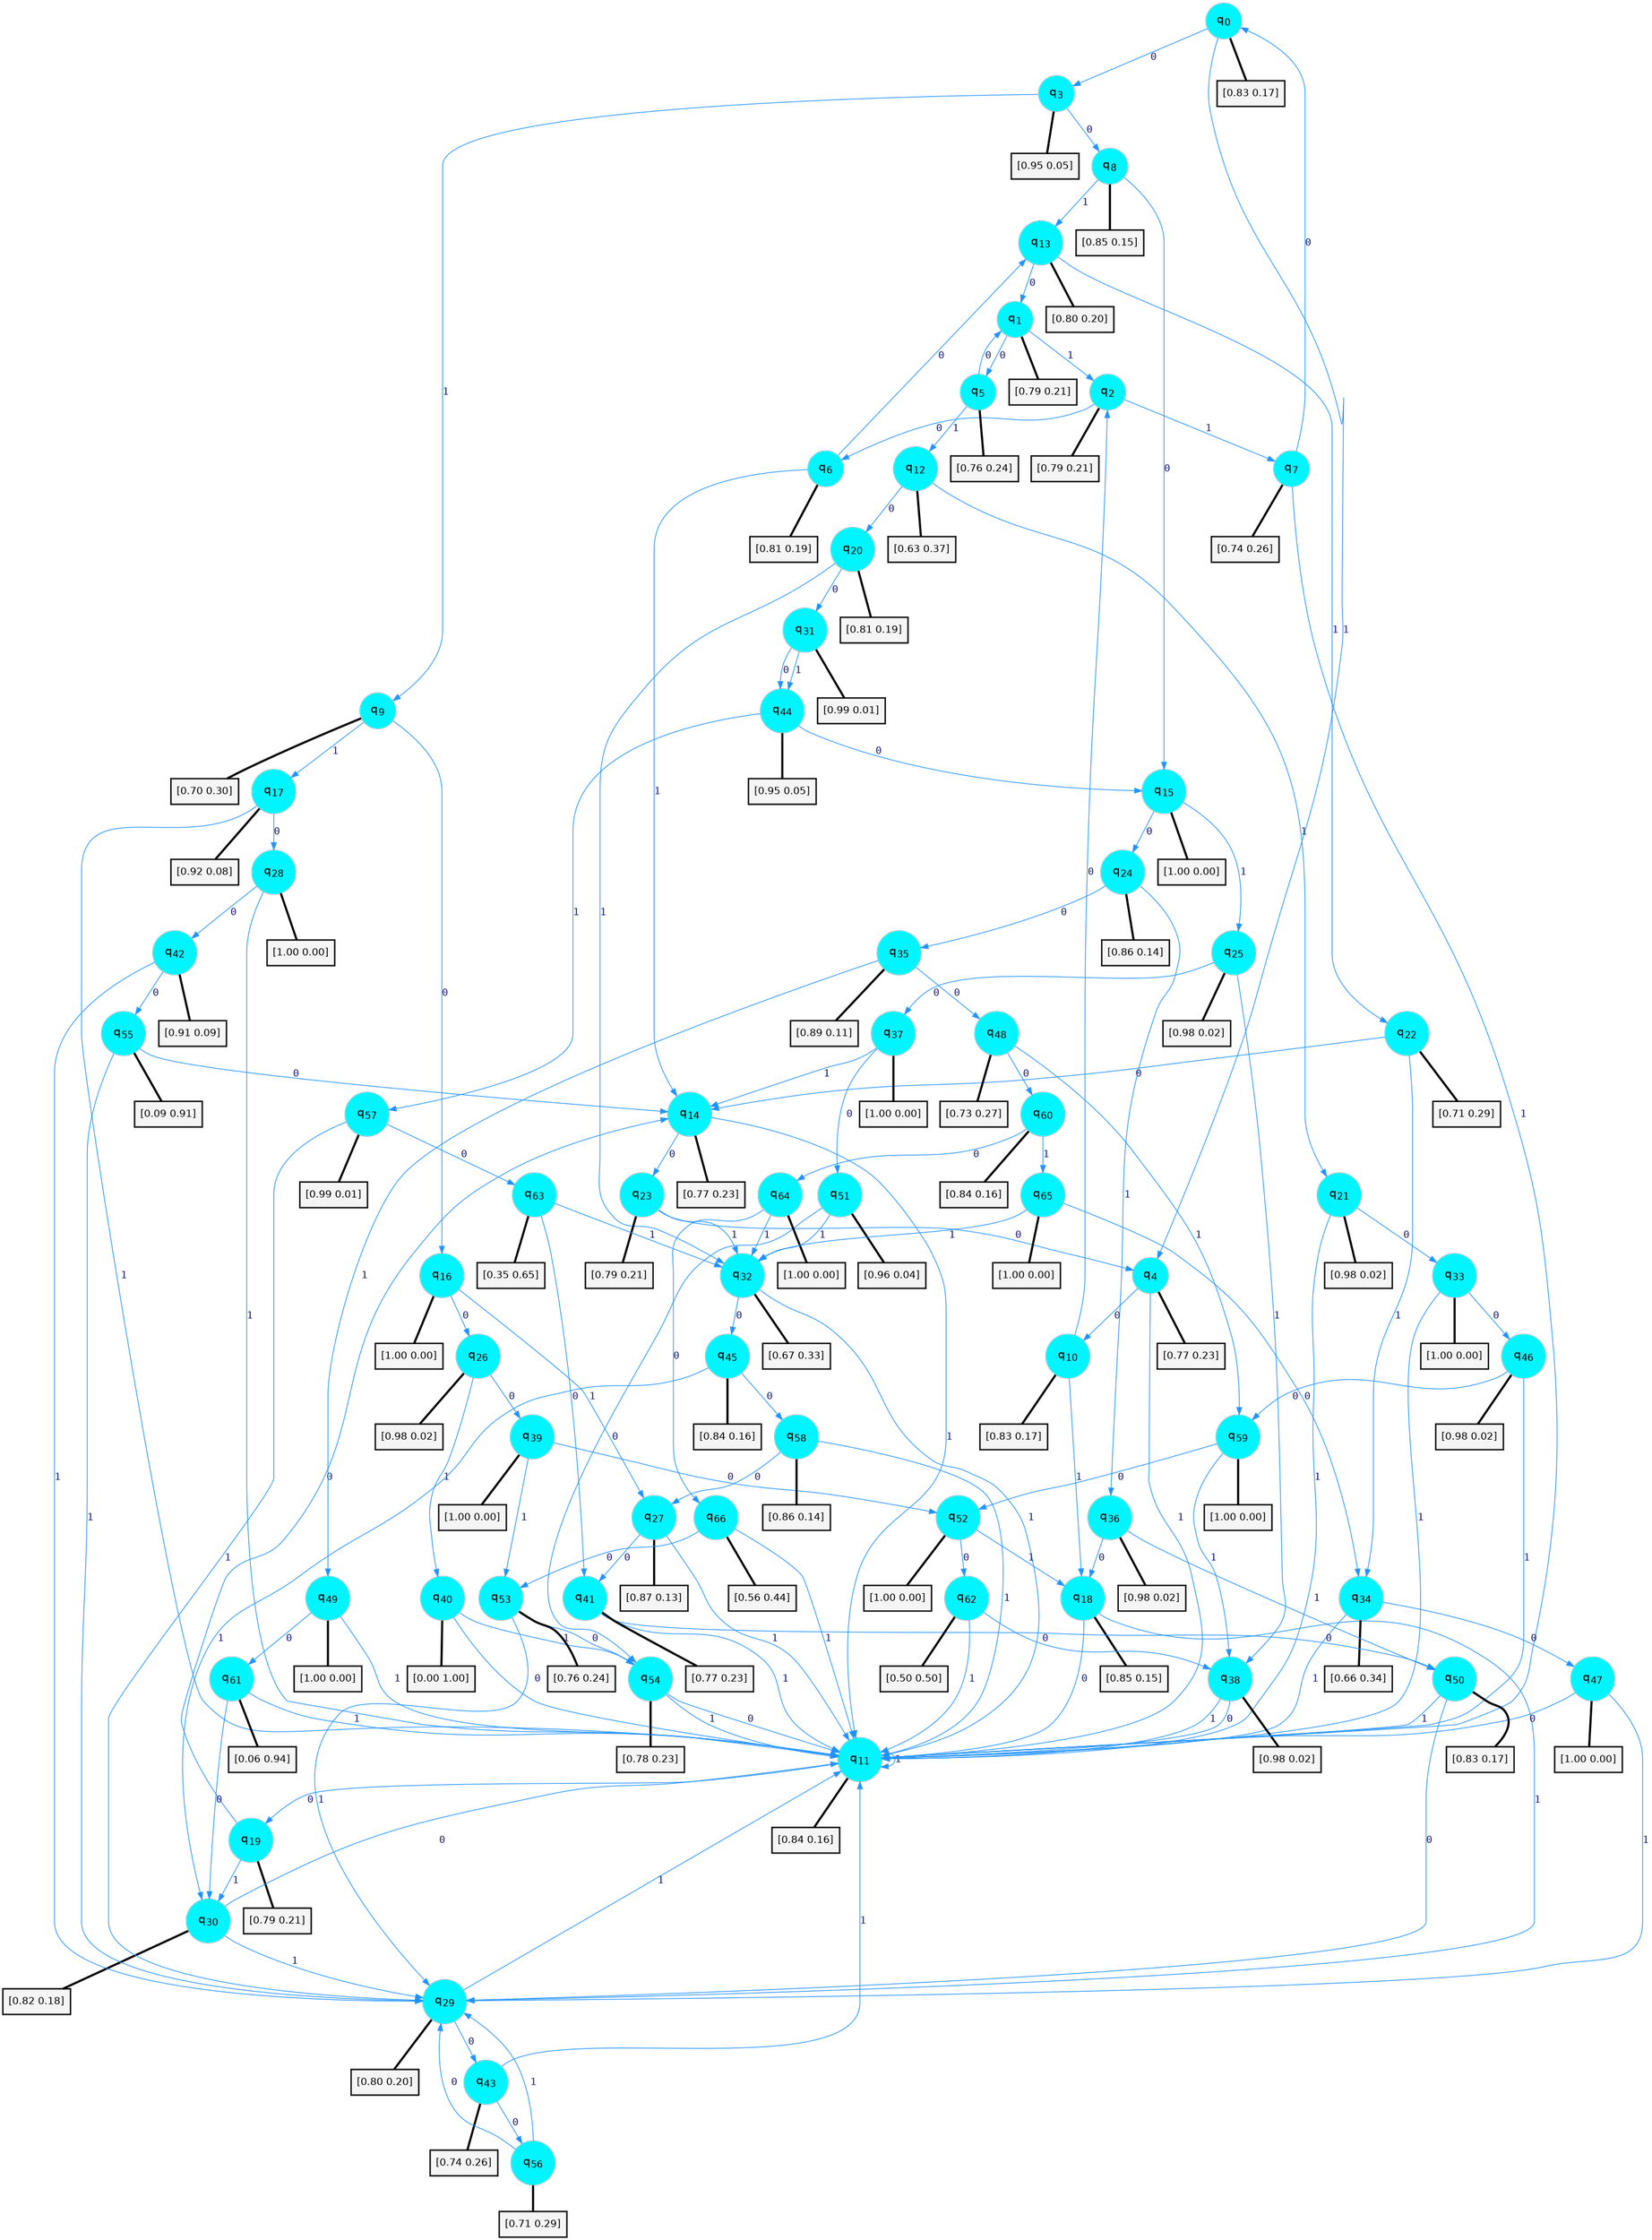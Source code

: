 digraph G {
graph [
bgcolor=transparent, dpi=300, rankdir=TD, size="40,25"];
node [
color=gray, fillcolor=turquoise1, fontcolor=black, fontname=Helvetica, fontsize=16, fontweight=bold, shape=circle, style=filled];
edge [
arrowsize=1, color=dodgerblue1, fontcolor=midnightblue, fontname=courier, fontweight=bold, penwidth=1, style=solid, weight=20];
0[label=<q<SUB>0</SUB>>];
1[label=<q<SUB>1</SUB>>];
2[label=<q<SUB>2</SUB>>];
3[label=<q<SUB>3</SUB>>];
4[label=<q<SUB>4</SUB>>];
5[label=<q<SUB>5</SUB>>];
6[label=<q<SUB>6</SUB>>];
7[label=<q<SUB>7</SUB>>];
8[label=<q<SUB>8</SUB>>];
9[label=<q<SUB>9</SUB>>];
10[label=<q<SUB>10</SUB>>];
11[label=<q<SUB>11</SUB>>];
12[label=<q<SUB>12</SUB>>];
13[label=<q<SUB>13</SUB>>];
14[label=<q<SUB>14</SUB>>];
15[label=<q<SUB>15</SUB>>];
16[label=<q<SUB>16</SUB>>];
17[label=<q<SUB>17</SUB>>];
18[label=<q<SUB>18</SUB>>];
19[label=<q<SUB>19</SUB>>];
20[label=<q<SUB>20</SUB>>];
21[label=<q<SUB>21</SUB>>];
22[label=<q<SUB>22</SUB>>];
23[label=<q<SUB>23</SUB>>];
24[label=<q<SUB>24</SUB>>];
25[label=<q<SUB>25</SUB>>];
26[label=<q<SUB>26</SUB>>];
27[label=<q<SUB>27</SUB>>];
28[label=<q<SUB>28</SUB>>];
29[label=<q<SUB>29</SUB>>];
30[label=<q<SUB>30</SUB>>];
31[label=<q<SUB>31</SUB>>];
32[label=<q<SUB>32</SUB>>];
33[label=<q<SUB>33</SUB>>];
34[label=<q<SUB>34</SUB>>];
35[label=<q<SUB>35</SUB>>];
36[label=<q<SUB>36</SUB>>];
37[label=<q<SUB>37</SUB>>];
38[label=<q<SUB>38</SUB>>];
39[label=<q<SUB>39</SUB>>];
40[label=<q<SUB>40</SUB>>];
41[label=<q<SUB>41</SUB>>];
42[label=<q<SUB>42</SUB>>];
43[label=<q<SUB>43</SUB>>];
44[label=<q<SUB>44</SUB>>];
45[label=<q<SUB>45</SUB>>];
46[label=<q<SUB>46</SUB>>];
47[label=<q<SUB>47</SUB>>];
48[label=<q<SUB>48</SUB>>];
49[label=<q<SUB>49</SUB>>];
50[label=<q<SUB>50</SUB>>];
51[label=<q<SUB>51</SUB>>];
52[label=<q<SUB>52</SUB>>];
53[label=<q<SUB>53</SUB>>];
54[label=<q<SUB>54</SUB>>];
55[label=<q<SUB>55</SUB>>];
56[label=<q<SUB>56</SUB>>];
57[label=<q<SUB>57</SUB>>];
58[label=<q<SUB>58</SUB>>];
59[label=<q<SUB>59</SUB>>];
60[label=<q<SUB>60</SUB>>];
61[label=<q<SUB>61</SUB>>];
62[label=<q<SUB>62</SUB>>];
63[label=<q<SUB>63</SUB>>];
64[label=<q<SUB>64</SUB>>];
65[label=<q<SUB>65</SUB>>];
66[label=<q<SUB>66</SUB>>];
67[label="[0.83 0.17]", shape=box,fontcolor=black, fontname=Helvetica, fontsize=14, penwidth=2, fillcolor=whitesmoke,color=black];
68[label="[0.79 0.21]", shape=box,fontcolor=black, fontname=Helvetica, fontsize=14, penwidth=2, fillcolor=whitesmoke,color=black];
69[label="[0.79 0.21]", shape=box,fontcolor=black, fontname=Helvetica, fontsize=14, penwidth=2, fillcolor=whitesmoke,color=black];
70[label="[0.95 0.05]", shape=box,fontcolor=black, fontname=Helvetica, fontsize=14, penwidth=2, fillcolor=whitesmoke,color=black];
71[label="[0.77 0.23]", shape=box,fontcolor=black, fontname=Helvetica, fontsize=14, penwidth=2, fillcolor=whitesmoke,color=black];
72[label="[0.76 0.24]", shape=box,fontcolor=black, fontname=Helvetica, fontsize=14, penwidth=2, fillcolor=whitesmoke,color=black];
73[label="[0.81 0.19]", shape=box,fontcolor=black, fontname=Helvetica, fontsize=14, penwidth=2, fillcolor=whitesmoke,color=black];
74[label="[0.74 0.26]", shape=box,fontcolor=black, fontname=Helvetica, fontsize=14, penwidth=2, fillcolor=whitesmoke,color=black];
75[label="[0.85 0.15]", shape=box,fontcolor=black, fontname=Helvetica, fontsize=14, penwidth=2, fillcolor=whitesmoke,color=black];
76[label="[0.70 0.30]", shape=box,fontcolor=black, fontname=Helvetica, fontsize=14, penwidth=2, fillcolor=whitesmoke,color=black];
77[label="[0.83 0.17]", shape=box,fontcolor=black, fontname=Helvetica, fontsize=14, penwidth=2, fillcolor=whitesmoke,color=black];
78[label="[0.84 0.16]", shape=box,fontcolor=black, fontname=Helvetica, fontsize=14, penwidth=2, fillcolor=whitesmoke,color=black];
79[label="[0.63 0.37]", shape=box,fontcolor=black, fontname=Helvetica, fontsize=14, penwidth=2, fillcolor=whitesmoke,color=black];
80[label="[0.80 0.20]", shape=box,fontcolor=black, fontname=Helvetica, fontsize=14, penwidth=2, fillcolor=whitesmoke,color=black];
81[label="[0.77 0.23]", shape=box,fontcolor=black, fontname=Helvetica, fontsize=14, penwidth=2, fillcolor=whitesmoke,color=black];
82[label="[1.00 0.00]", shape=box,fontcolor=black, fontname=Helvetica, fontsize=14, penwidth=2, fillcolor=whitesmoke,color=black];
83[label="[1.00 0.00]", shape=box,fontcolor=black, fontname=Helvetica, fontsize=14, penwidth=2, fillcolor=whitesmoke,color=black];
84[label="[0.92 0.08]", shape=box,fontcolor=black, fontname=Helvetica, fontsize=14, penwidth=2, fillcolor=whitesmoke,color=black];
85[label="[0.85 0.15]", shape=box,fontcolor=black, fontname=Helvetica, fontsize=14, penwidth=2, fillcolor=whitesmoke,color=black];
86[label="[0.79 0.21]", shape=box,fontcolor=black, fontname=Helvetica, fontsize=14, penwidth=2, fillcolor=whitesmoke,color=black];
87[label="[0.81 0.19]", shape=box,fontcolor=black, fontname=Helvetica, fontsize=14, penwidth=2, fillcolor=whitesmoke,color=black];
88[label="[0.98 0.02]", shape=box,fontcolor=black, fontname=Helvetica, fontsize=14, penwidth=2, fillcolor=whitesmoke,color=black];
89[label="[0.71 0.29]", shape=box,fontcolor=black, fontname=Helvetica, fontsize=14, penwidth=2, fillcolor=whitesmoke,color=black];
90[label="[0.79 0.21]", shape=box,fontcolor=black, fontname=Helvetica, fontsize=14, penwidth=2, fillcolor=whitesmoke,color=black];
91[label="[0.86 0.14]", shape=box,fontcolor=black, fontname=Helvetica, fontsize=14, penwidth=2, fillcolor=whitesmoke,color=black];
92[label="[0.98 0.02]", shape=box,fontcolor=black, fontname=Helvetica, fontsize=14, penwidth=2, fillcolor=whitesmoke,color=black];
93[label="[0.98 0.02]", shape=box,fontcolor=black, fontname=Helvetica, fontsize=14, penwidth=2, fillcolor=whitesmoke,color=black];
94[label="[0.87 0.13]", shape=box,fontcolor=black, fontname=Helvetica, fontsize=14, penwidth=2, fillcolor=whitesmoke,color=black];
95[label="[1.00 0.00]", shape=box,fontcolor=black, fontname=Helvetica, fontsize=14, penwidth=2, fillcolor=whitesmoke,color=black];
96[label="[0.80 0.20]", shape=box,fontcolor=black, fontname=Helvetica, fontsize=14, penwidth=2, fillcolor=whitesmoke,color=black];
97[label="[0.82 0.18]", shape=box,fontcolor=black, fontname=Helvetica, fontsize=14, penwidth=2, fillcolor=whitesmoke,color=black];
98[label="[0.99 0.01]", shape=box,fontcolor=black, fontname=Helvetica, fontsize=14, penwidth=2, fillcolor=whitesmoke,color=black];
99[label="[0.67 0.33]", shape=box,fontcolor=black, fontname=Helvetica, fontsize=14, penwidth=2, fillcolor=whitesmoke,color=black];
100[label="[1.00 0.00]", shape=box,fontcolor=black, fontname=Helvetica, fontsize=14, penwidth=2, fillcolor=whitesmoke,color=black];
101[label="[0.66 0.34]", shape=box,fontcolor=black, fontname=Helvetica, fontsize=14, penwidth=2, fillcolor=whitesmoke,color=black];
102[label="[0.89 0.11]", shape=box,fontcolor=black, fontname=Helvetica, fontsize=14, penwidth=2, fillcolor=whitesmoke,color=black];
103[label="[0.98 0.02]", shape=box,fontcolor=black, fontname=Helvetica, fontsize=14, penwidth=2, fillcolor=whitesmoke,color=black];
104[label="[1.00 0.00]", shape=box,fontcolor=black, fontname=Helvetica, fontsize=14, penwidth=2, fillcolor=whitesmoke,color=black];
105[label="[0.98 0.02]", shape=box,fontcolor=black, fontname=Helvetica, fontsize=14, penwidth=2, fillcolor=whitesmoke,color=black];
106[label="[1.00 0.00]", shape=box,fontcolor=black, fontname=Helvetica, fontsize=14, penwidth=2, fillcolor=whitesmoke,color=black];
107[label="[0.00 1.00]", shape=box,fontcolor=black, fontname=Helvetica, fontsize=14, penwidth=2, fillcolor=whitesmoke,color=black];
108[label="[0.77 0.23]", shape=box,fontcolor=black, fontname=Helvetica, fontsize=14, penwidth=2, fillcolor=whitesmoke,color=black];
109[label="[0.91 0.09]", shape=box,fontcolor=black, fontname=Helvetica, fontsize=14, penwidth=2, fillcolor=whitesmoke,color=black];
110[label="[0.74 0.26]", shape=box,fontcolor=black, fontname=Helvetica, fontsize=14, penwidth=2, fillcolor=whitesmoke,color=black];
111[label="[0.95 0.05]", shape=box,fontcolor=black, fontname=Helvetica, fontsize=14, penwidth=2, fillcolor=whitesmoke,color=black];
112[label="[0.84 0.16]", shape=box,fontcolor=black, fontname=Helvetica, fontsize=14, penwidth=2, fillcolor=whitesmoke,color=black];
113[label="[0.98 0.02]", shape=box,fontcolor=black, fontname=Helvetica, fontsize=14, penwidth=2, fillcolor=whitesmoke,color=black];
114[label="[1.00 0.00]", shape=box,fontcolor=black, fontname=Helvetica, fontsize=14, penwidth=2, fillcolor=whitesmoke,color=black];
115[label="[0.73 0.27]", shape=box,fontcolor=black, fontname=Helvetica, fontsize=14, penwidth=2, fillcolor=whitesmoke,color=black];
116[label="[1.00 0.00]", shape=box,fontcolor=black, fontname=Helvetica, fontsize=14, penwidth=2, fillcolor=whitesmoke,color=black];
117[label="[0.83 0.17]", shape=box,fontcolor=black, fontname=Helvetica, fontsize=14, penwidth=2, fillcolor=whitesmoke,color=black];
118[label="[0.96 0.04]", shape=box,fontcolor=black, fontname=Helvetica, fontsize=14, penwidth=2, fillcolor=whitesmoke,color=black];
119[label="[1.00 0.00]", shape=box,fontcolor=black, fontname=Helvetica, fontsize=14, penwidth=2, fillcolor=whitesmoke,color=black];
120[label="[0.76 0.24]", shape=box,fontcolor=black, fontname=Helvetica, fontsize=14, penwidth=2, fillcolor=whitesmoke,color=black];
121[label="[0.78 0.23]", shape=box,fontcolor=black, fontname=Helvetica, fontsize=14, penwidth=2, fillcolor=whitesmoke,color=black];
122[label="[0.09 0.91]", shape=box,fontcolor=black, fontname=Helvetica, fontsize=14, penwidth=2, fillcolor=whitesmoke,color=black];
123[label="[0.71 0.29]", shape=box,fontcolor=black, fontname=Helvetica, fontsize=14, penwidth=2, fillcolor=whitesmoke,color=black];
124[label="[0.99 0.01]", shape=box,fontcolor=black, fontname=Helvetica, fontsize=14, penwidth=2, fillcolor=whitesmoke,color=black];
125[label="[0.86 0.14]", shape=box,fontcolor=black, fontname=Helvetica, fontsize=14, penwidth=2, fillcolor=whitesmoke,color=black];
126[label="[1.00 0.00]", shape=box,fontcolor=black, fontname=Helvetica, fontsize=14, penwidth=2, fillcolor=whitesmoke,color=black];
127[label="[0.84 0.16]", shape=box,fontcolor=black, fontname=Helvetica, fontsize=14, penwidth=2, fillcolor=whitesmoke,color=black];
128[label="[0.06 0.94]", shape=box,fontcolor=black, fontname=Helvetica, fontsize=14, penwidth=2, fillcolor=whitesmoke,color=black];
129[label="[0.50 0.50]", shape=box,fontcolor=black, fontname=Helvetica, fontsize=14, penwidth=2, fillcolor=whitesmoke,color=black];
130[label="[0.35 0.65]", shape=box,fontcolor=black, fontname=Helvetica, fontsize=14, penwidth=2, fillcolor=whitesmoke,color=black];
131[label="[1.00 0.00]", shape=box,fontcolor=black, fontname=Helvetica, fontsize=14, penwidth=2, fillcolor=whitesmoke,color=black];
132[label="[1.00 0.00]", shape=box,fontcolor=black, fontname=Helvetica, fontsize=14, penwidth=2, fillcolor=whitesmoke,color=black];
133[label="[0.56 0.44]", shape=box,fontcolor=black, fontname=Helvetica, fontsize=14, penwidth=2, fillcolor=whitesmoke,color=black];
0->3 [label=0];
0->4 [label=1];
0->67 [arrowhead=none, penwidth=3,color=black];
1->5 [label=0];
1->2 [label=1];
1->68 [arrowhead=none, penwidth=3,color=black];
2->6 [label=0];
2->7 [label=1];
2->69 [arrowhead=none, penwidth=3,color=black];
3->8 [label=0];
3->9 [label=1];
3->70 [arrowhead=none, penwidth=3,color=black];
4->10 [label=0];
4->11 [label=1];
4->71 [arrowhead=none, penwidth=3,color=black];
5->1 [label=0];
5->12 [label=1];
5->72 [arrowhead=none, penwidth=3,color=black];
6->13 [label=0];
6->14 [label=1];
6->73 [arrowhead=none, penwidth=3,color=black];
7->0 [label=0];
7->11 [label=1];
7->74 [arrowhead=none, penwidth=3,color=black];
8->15 [label=0];
8->13 [label=1];
8->75 [arrowhead=none, penwidth=3,color=black];
9->16 [label=0];
9->17 [label=1];
9->76 [arrowhead=none, penwidth=3,color=black];
10->2 [label=0];
10->18 [label=1];
10->77 [arrowhead=none, penwidth=3,color=black];
11->19 [label=0];
11->11 [label=1];
11->78 [arrowhead=none, penwidth=3,color=black];
12->20 [label=0];
12->21 [label=1];
12->79 [arrowhead=none, penwidth=3,color=black];
13->1 [label=0];
13->22 [label=1];
13->80 [arrowhead=none, penwidth=3,color=black];
14->23 [label=0];
14->11 [label=1];
14->81 [arrowhead=none, penwidth=3,color=black];
15->24 [label=0];
15->25 [label=1];
15->82 [arrowhead=none, penwidth=3,color=black];
16->26 [label=0];
16->27 [label=1];
16->83 [arrowhead=none, penwidth=3,color=black];
17->28 [label=0];
17->11 [label=1];
17->84 [arrowhead=none, penwidth=3,color=black];
18->11 [label=0];
18->29 [label=1];
18->85 [arrowhead=none, penwidth=3,color=black];
19->14 [label=0];
19->30 [label=1];
19->86 [arrowhead=none, penwidth=3,color=black];
20->31 [label=0];
20->32 [label=1];
20->87 [arrowhead=none, penwidth=3,color=black];
21->33 [label=0];
21->11 [label=1];
21->88 [arrowhead=none, penwidth=3,color=black];
22->14 [label=0];
22->34 [label=1];
22->89 [arrowhead=none, penwidth=3,color=black];
23->4 [label=0];
23->32 [label=1];
23->90 [arrowhead=none, penwidth=3,color=black];
24->35 [label=0];
24->36 [label=1];
24->91 [arrowhead=none, penwidth=3,color=black];
25->37 [label=0];
25->38 [label=1];
25->92 [arrowhead=none, penwidth=3,color=black];
26->39 [label=0];
26->40 [label=1];
26->93 [arrowhead=none, penwidth=3,color=black];
27->41 [label=0];
27->11 [label=1];
27->94 [arrowhead=none, penwidth=3,color=black];
28->42 [label=0];
28->11 [label=1];
28->95 [arrowhead=none, penwidth=3,color=black];
29->43 [label=0];
29->11 [label=1];
29->96 [arrowhead=none, penwidth=3,color=black];
30->11 [label=0];
30->29 [label=1];
30->97 [arrowhead=none, penwidth=3,color=black];
31->44 [label=0];
31->44 [label=1];
31->98 [arrowhead=none, penwidth=3,color=black];
32->45 [label=0];
32->11 [label=1];
32->99 [arrowhead=none, penwidth=3,color=black];
33->46 [label=0];
33->11 [label=1];
33->100 [arrowhead=none, penwidth=3,color=black];
34->47 [label=0];
34->11 [label=1];
34->101 [arrowhead=none, penwidth=3,color=black];
35->48 [label=0];
35->49 [label=1];
35->102 [arrowhead=none, penwidth=3,color=black];
36->18 [label=0];
36->50 [label=1];
36->103 [arrowhead=none, penwidth=3,color=black];
37->51 [label=0];
37->14 [label=1];
37->104 [arrowhead=none, penwidth=3,color=black];
38->11 [label=0];
38->11 [label=1];
38->105 [arrowhead=none, penwidth=3,color=black];
39->52 [label=0];
39->53 [label=1];
39->106 [arrowhead=none, penwidth=3,color=black];
40->11 [label=0];
40->54 [label=1];
40->107 [arrowhead=none, penwidth=3,color=black];
41->50 [label=0];
41->11 [label=1];
41->108 [arrowhead=none, penwidth=3,color=black];
42->55 [label=0];
42->29 [label=1];
42->109 [arrowhead=none, penwidth=3,color=black];
43->56 [label=0];
43->11 [label=1];
43->110 [arrowhead=none, penwidth=3,color=black];
44->15 [label=0];
44->57 [label=1];
44->111 [arrowhead=none, penwidth=3,color=black];
45->58 [label=0];
45->30 [label=1];
45->112 [arrowhead=none, penwidth=3,color=black];
46->59 [label=0];
46->11 [label=1];
46->113 [arrowhead=none, penwidth=3,color=black];
47->11 [label=0];
47->29 [label=1];
47->114 [arrowhead=none, penwidth=3,color=black];
48->60 [label=0];
48->59 [label=1];
48->115 [arrowhead=none, penwidth=3,color=black];
49->61 [label=0];
49->11 [label=1];
49->116 [arrowhead=none, penwidth=3,color=black];
50->29 [label=0];
50->11 [label=1];
50->117 [arrowhead=none, penwidth=3,color=black];
51->54 [label=0];
51->32 [label=1];
51->118 [arrowhead=none, penwidth=3,color=black];
52->62 [label=0];
52->18 [label=1];
52->119 [arrowhead=none, penwidth=3,color=black];
53->54 [label=0];
53->29 [label=1];
53->120 [arrowhead=none, penwidth=3,color=black];
54->11 [label=0];
54->11 [label=1];
54->121 [arrowhead=none, penwidth=3,color=black];
55->14 [label=0];
55->29 [label=1];
55->122 [arrowhead=none, penwidth=3,color=black];
56->29 [label=0];
56->29 [label=1];
56->123 [arrowhead=none, penwidth=3,color=black];
57->63 [label=0];
57->29 [label=1];
57->124 [arrowhead=none, penwidth=3,color=black];
58->27 [label=0];
58->11 [label=1];
58->125 [arrowhead=none, penwidth=3,color=black];
59->52 [label=0];
59->38 [label=1];
59->126 [arrowhead=none, penwidth=3,color=black];
60->64 [label=0];
60->65 [label=1];
60->127 [arrowhead=none, penwidth=3,color=black];
61->30 [label=0];
61->11 [label=1];
61->128 [arrowhead=none, penwidth=3,color=black];
62->38 [label=0];
62->11 [label=1];
62->129 [arrowhead=none, penwidth=3,color=black];
63->41 [label=0];
63->32 [label=1];
63->130 [arrowhead=none, penwidth=3,color=black];
64->66 [label=0];
64->32 [label=1];
64->131 [arrowhead=none, penwidth=3,color=black];
65->34 [label=0];
65->32 [label=1];
65->132 [arrowhead=none, penwidth=3,color=black];
66->53 [label=0];
66->11 [label=1];
66->133 [arrowhead=none, penwidth=3,color=black];
}
